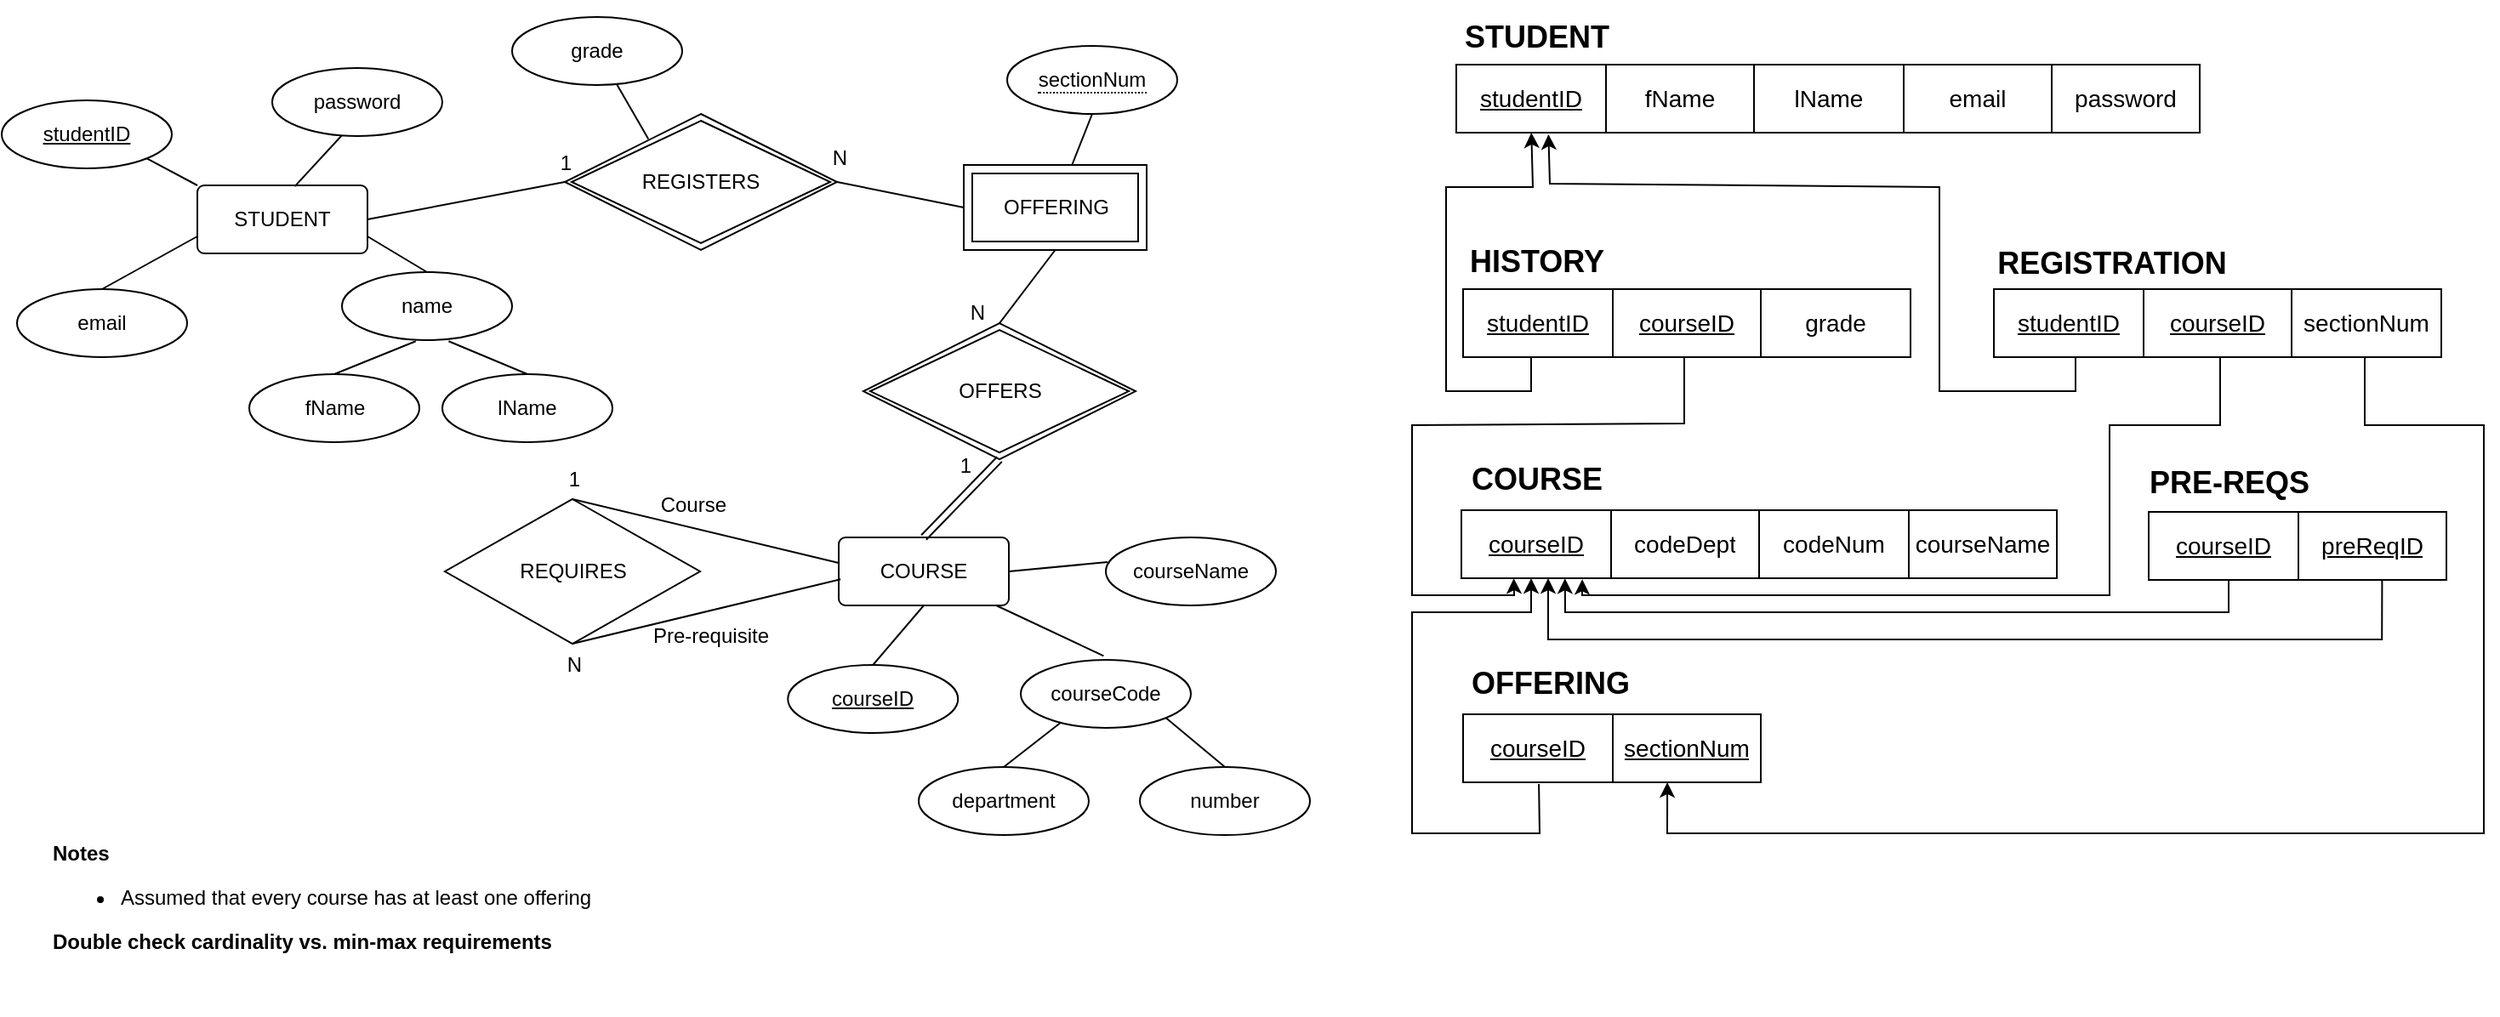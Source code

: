 <mxfile version="20.5.3" type="device"><diagram id="VqgyqqU54xISwpjxFuL8" name="Page-1"><mxGraphModel dx="2188" dy="1180" grid="1" gridSize="10" guides="1" tooltips="1" connect="1" arrows="1" fold="1" page="1" pageScale="1" pageWidth="1654" pageHeight="1169" math="0" shadow="0"><root><mxCell id="0"/><mxCell id="1" parent="0"/><mxCell id="hHO8GgRLqMGiPSyvXYs8-35" value="&lt;div&gt;&lt;b&gt;Notes&lt;/b&gt;&lt;/div&gt;&lt;ul&gt;&lt;li&gt;Assumed that every course has at least one offering&lt;/li&gt;&lt;/ul&gt;&lt;div&gt;&lt;b&gt;Double&amp;nbsp;check cardinality vs. min-max requirements&lt;/b&gt;&lt;/div&gt;&lt;div&gt;&lt;br&gt;&lt;/div&gt;&lt;div&gt;&lt;br&gt;&lt;/div&gt;" style="text;strokeColor=none;fillColor=none;html=1;whiteSpace=wrap;verticalAlign=middle;overflow=hidden;" parent="1" vertex="1"><mxGeometry x="109" y="577" width="540" height="110" as="geometry"/></mxCell><mxCell id="32PP_eOArhLJbw_r9V2V-1" value="STUDENT" style="rounded=1;arcSize=10;whiteSpace=wrap;html=1;align=center;" parent="1" vertex="1"><mxGeometry x="196" y="199" width="100" height="40" as="geometry"/></mxCell><mxCell id="32PP_eOArhLJbw_r9V2V-2" value="" style="endArrow=none;html=1;rounded=0;entryX=1;entryY=0.75;entryDx=0;entryDy=0;exitX=0.5;exitY=0;exitDx=0;exitDy=0;" parent="1" source="32PP_eOArhLJbw_r9V2V-3" target="32PP_eOArhLJbw_r9V2V-1" edge="1"><mxGeometry relative="1" as="geometry"><mxPoint x="324" y="253" as="sourcePoint"/><mxPoint x="400" y="129" as="targetPoint"/></mxGeometry></mxCell><mxCell id="32PP_eOArhLJbw_r9V2V-3" value="name" style="ellipse;whiteSpace=wrap;html=1;align=center;" parent="1" vertex="1"><mxGeometry x="281" y="250" width="100" height="40" as="geometry"/></mxCell><mxCell id="32PP_eOArhLJbw_r9V2V-5" value="" style="endArrow=none;html=1;rounded=0;entryX=0.573;entryY=0.014;entryDx=0;entryDy=0;exitX=0.416;exitY=0.972;exitDx=0;exitDy=0;exitPerimeter=0;entryPerimeter=0;" parent="1" source="32PP_eOArhLJbw_r9V2V-6" target="32PP_eOArhLJbw_r9V2V-1" edge="1"><mxGeometry relative="1" as="geometry"><mxPoint x="284" y="169" as="sourcePoint"/><mxPoint x="273" y="119" as="targetPoint"/></mxGeometry></mxCell><mxCell id="32PP_eOArhLJbw_r9V2V-6" value="password" style="ellipse;whiteSpace=wrap;html=1;align=center;" parent="1" vertex="1"><mxGeometry x="240" y="130" width="100" height="40" as="geometry"/></mxCell><mxCell id="32PP_eOArhLJbw_r9V2V-7" value="" style="endArrow=none;html=1;rounded=0;entryX=0;entryY=0;entryDx=0;entryDy=0;exitX=1;exitY=1;exitDx=0;exitDy=0;" parent="1" source="32PP_eOArhLJbw_r9V2V-8" target="32PP_eOArhLJbw_r9V2V-1" edge="1"><mxGeometry relative="1" as="geometry"><mxPoint x="315.5" y="54" as="sourcePoint"/><mxPoint x="41" y="139" as="targetPoint"/></mxGeometry></mxCell><mxCell id="32PP_eOArhLJbw_r9V2V-8" value="&lt;u&gt;studentID&lt;/u&gt;" style="ellipse;whiteSpace=wrap;html=1;align=center;" parent="1" vertex="1"><mxGeometry x="81" y="149" width="100" height="40" as="geometry"/></mxCell><mxCell id="32PP_eOArhLJbw_r9V2V-9" value="" style="endArrow=none;html=1;rounded=0;entryX=0;entryY=0.75;entryDx=0;entryDy=0;exitX=0.5;exitY=0;exitDx=0;exitDy=0;" parent="1" source="32PP_eOArhLJbw_r9V2V-10" target="32PP_eOArhLJbw_r9V2V-1" edge="1"><mxGeometry relative="1" as="geometry"><mxPoint x="315.5" y="184" as="sourcePoint"/><mxPoint x="41" y="269" as="targetPoint"/></mxGeometry></mxCell><mxCell id="32PP_eOArhLJbw_r9V2V-10" value="email" style="ellipse;whiteSpace=wrap;html=1;align=center;" parent="1" vertex="1"><mxGeometry x="90" y="260" width="100" height="40" as="geometry"/></mxCell><mxCell id="32PP_eOArhLJbw_r9V2V-13" value="" style="endArrow=none;html=1;rounded=0;exitX=0;exitY=0.5;exitDx=0;exitDy=0;entryX=1;entryY=0.5;entryDx=0;entryDy=0;" parent="1" source="32PP_eOArhLJbw_r9V2V-53" target="32PP_eOArhLJbw_r9V2V-1" edge="1"><mxGeometry relative="1" as="geometry"><mxPoint x="422" y="197" as="sourcePoint"/><mxPoint x="302" y="227" as="targetPoint"/></mxGeometry></mxCell><mxCell id="32PP_eOArhLJbw_r9V2V-14" value="" style="endArrow=none;html=1;rounded=0;entryX=1;entryY=0.5;entryDx=0;entryDy=0;exitX=0;exitY=0.5;exitDx=0;exitDy=0;" parent="1" source="32PP_eOArhLJbw_r9V2V-18" target="32PP_eOArhLJbw_r9V2V-53" edge="1"><mxGeometry relative="1" as="geometry"><mxPoint x="662" y="217" as="sourcePoint"/><mxPoint x="575.12" y="197" as="targetPoint"/></mxGeometry></mxCell><mxCell id="32PP_eOArhLJbw_r9V2V-15" value="" style="endArrow=none;html=1;rounded=0;exitX=0.613;exitY=0.979;exitDx=0;exitDy=0;entryX=0.307;entryY=0.185;entryDx=0;entryDy=0;exitPerimeter=0;entryPerimeter=0;" parent="1" source="32PP_eOArhLJbw_r9V2V-16" target="32PP_eOArhLJbw_r9V2V-53" edge="1"><mxGeometry relative="1" as="geometry"><mxPoint x="801" y="22" as="sourcePoint"/><mxPoint x="460.28" y="177" as="targetPoint"/></mxGeometry></mxCell><mxCell id="32PP_eOArhLJbw_r9V2V-16" value="grade" style="ellipse;whiteSpace=wrap;html=1;align=center;" parent="1" vertex="1"><mxGeometry x="381" y="100" width="100" height="40" as="geometry"/></mxCell><mxCell id="32PP_eOArhLJbw_r9V2V-18" value="OFFERING" style="shape=ext;margin=3;double=1;whiteSpace=wrap;html=1;align=center;" parent="1" vertex="1"><mxGeometry x="646.5" y="187" width="107.5" height="50" as="geometry"/></mxCell><mxCell id="32PP_eOArhLJbw_r9V2V-20" value="N" style="resizable=0;html=1;align=right;verticalAlign=bottom;" parent="1" connectable="0" vertex="1"><mxGeometry x="578.121" y="191.998" as="geometry"/></mxCell><mxCell id="32PP_eOArhLJbw_r9V2V-24" value="1" style="resizable=0;html=1;align=right;verticalAlign=bottom;" parent="1" connectable="0" vertex="1"><mxGeometry x="417.621" y="186.998" as="geometry"><mxPoint x="-1" y="8" as="offset"/></mxGeometry></mxCell><mxCell id="32PP_eOArhLJbw_r9V2V-25" value="COURSE" style="rounded=1;arcSize=10;whiteSpace=wrap;html=1;align=center;" parent="1" vertex="1"><mxGeometry x="573" y="406" width="100" height="40" as="geometry"/></mxCell><mxCell id="32PP_eOArhLJbw_r9V2V-27" value="OFFERS" style="shape=rhombus;double=1;perimeter=rhombusPerimeter;whiteSpace=wrap;html=1;align=center;" parent="1" vertex="1"><mxGeometry x="587.5" y="280.03" width="160" height="80" as="geometry"/></mxCell><mxCell id="32PP_eOArhLJbw_r9V2V-28" value="1" style="resizable=0;html=1;align=right;verticalAlign=bottom;" parent="1" connectable="0" vertex="1"><mxGeometry x="651.503" y="372.998" as="geometry"/></mxCell><mxCell id="32PP_eOArhLJbw_r9V2V-29" value="N" style="resizable=0;html=1;align=right;verticalAlign=bottom;" parent="1" connectable="0" vertex="1"><mxGeometry x="658.871" y="277.996" as="geometry"><mxPoint x="1" y="5" as="offset"/></mxGeometry></mxCell><mxCell id="32PP_eOArhLJbw_r9V2V-31" value="" style="endArrow=none;html=1;rounded=0;entryX=0.5;entryY=0;entryDx=0;entryDy=0;exitX=0.5;exitY=1;exitDx=0;exitDy=0;" parent="1" source="32PP_eOArhLJbw_r9V2V-18" target="32PP_eOArhLJbw_r9V2V-27" edge="1"><mxGeometry relative="1" as="geometry"><mxPoint x="700.75" y="222" as="sourcePoint"/><mxPoint x="593.5" y="222" as="targetPoint"/></mxGeometry></mxCell><mxCell id="32PP_eOArhLJbw_r9V2V-33" value="" style="endArrow=none;html=1;rounded=0;exitX=0.5;exitY=0;exitDx=0;exitDy=0;entryX=0.5;entryY=1;entryDx=0;entryDy=0;" parent="1" source="32PP_eOArhLJbw_r9V2V-34" target="32PP_eOArhLJbw_r9V2V-25" edge="1"><mxGeometry relative="1" as="geometry"><mxPoint x="941.25" y="410" as="sourcePoint"/><mxPoint x="614.25" y="560" as="targetPoint"/></mxGeometry></mxCell><mxCell id="32PP_eOArhLJbw_r9V2V-34" value="courseID" style="ellipse;whiteSpace=wrap;html=1;align=center;fontStyle=4" parent="1" vertex="1"><mxGeometry x="543.12" y="481" width="100" height="40" as="geometry"/></mxCell><mxCell id="32PP_eOArhLJbw_r9V2V-35" value="" style="endArrow=none;html=1;rounded=0;exitX=0.5;exitY=1;exitDx=0;exitDy=0;" parent="1" source="32PP_eOArhLJbw_r9V2V-37" target="32PP_eOArhLJbw_r9V2V-18" edge="1"><mxGeometry relative="1" as="geometry"><mxPoint x="738.3" y="146.16" as="sourcePoint"/><mxPoint x="856.375" y="187" as="targetPoint"/></mxGeometry></mxCell><mxCell id="32PP_eOArhLJbw_r9V2V-37" value="&lt;span style=&quot;border-bottom: 1px dotted&quot;&gt;sectionNum&lt;/span&gt;" style="ellipse;whiteSpace=wrap;html=1;align=center;" parent="1" vertex="1"><mxGeometry x="672" y="117" width="100" height="40" as="geometry"/></mxCell><mxCell id="32PP_eOArhLJbw_r9V2V-41" value="" style="endArrow=none;html=1;rounded=0;exitX=0.01;exitY=0.363;exitDx=0;exitDy=0;entryX=1;entryY=0.5;entryDx=0;entryDy=0;exitPerimeter=0;" parent="1" source="32PP_eOArhLJbw_r9V2V-43" target="32PP_eOArhLJbw_r9V2V-25" edge="1"><mxGeometry relative="1" as="geometry"><mxPoint x="483.233" y="440.809" as="sourcePoint"/><mxPoint x="666" y="426.0" as="targetPoint"/></mxGeometry></mxCell><mxCell id="32PP_eOArhLJbw_r9V2V-43" value="courseName" style="ellipse;whiteSpace=wrap;html=1;align=center;" parent="1" vertex="1"><mxGeometry x="730" y="406" width="100" height="40" as="geometry"/></mxCell><mxCell id="32PP_eOArhLJbw_r9V2V-47" value="REQUIRES" style="shape=rhombus;perimeter=rhombusPerimeter;whiteSpace=wrap;html=1;align=center;" parent="1" vertex="1"><mxGeometry x="341.5" y="383.5" width="150" height="85" as="geometry"/></mxCell><mxCell id="32PP_eOArhLJbw_r9V2V-48" value="" style="endArrow=none;html=1;rounded=0;exitX=0;exitY=0.375;exitDx=0;exitDy=0;exitPerimeter=0;entryX=0.5;entryY=0;entryDx=0;entryDy=0;" parent="1" source="32PP_eOArhLJbw_r9V2V-25" target="32PP_eOArhLJbw_r9V2V-47" edge="1"><mxGeometry relative="1" as="geometry"><mxPoint x="523" y="330" as="sourcePoint"/><mxPoint x="407" y="381" as="targetPoint"/></mxGeometry></mxCell><mxCell id="32PP_eOArhLJbw_r9V2V-49" value="" style="endArrow=none;html=1;rounded=0;exitX=0.011;exitY=0.616;exitDx=0;exitDy=0;entryX=0.5;entryY=1;entryDx=0;entryDy=0;exitPerimeter=0;" parent="1" source="32PP_eOArhLJbw_r9V2V-25" target="32PP_eOArhLJbw_r9V2V-47" edge="1"><mxGeometry relative="1" as="geometry"><mxPoint x="587" y="431" as="sourcePoint"/><mxPoint x="414.5" y="393.5" as="targetPoint"/></mxGeometry></mxCell><mxCell id="32PP_eOArhLJbw_r9V2V-51" value="1" style="resizable=0;html=1;align=right;verticalAlign=bottom;" parent="1" connectable="0" vertex="1"><mxGeometry x="421.003" y="380.498" as="geometry"/></mxCell><mxCell id="32PP_eOArhLJbw_r9V2V-52" value="N" style="resizable=0;html=1;align=right;verticalAlign=bottom;direction=south;" parent="1" connectable="0" vertex="1"><mxGeometry x="422.003" y="489.998" as="geometry"/></mxCell><mxCell id="32PP_eOArhLJbw_r9V2V-53" value="REGISTERS" style="shape=rhombus;double=1;perimeter=rhombusPerimeter;whiteSpace=wrap;html=1;align=center;" parent="1" vertex="1"><mxGeometry x="412" y="157" width="160" height="80" as="geometry"/></mxCell><mxCell id="32PP_eOArhLJbw_r9V2V-54" value="" style="shape=link;html=1;rounded=0;entryX=0.5;entryY=0;entryDx=0;entryDy=0;exitX=0.5;exitY=1;exitDx=0;exitDy=0;" parent="1" source="32PP_eOArhLJbw_r9V2V-27" target="32PP_eOArhLJbw_r9V2V-25" edge="1"><mxGeometry relative="1" as="geometry"><mxPoint x="682.5" y="364.03" as="sourcePoint"/><mxPoint x="666" y="154" as="targetPoint"/></mxGeometry></mxCell><mxCell id="32PP_eOArhLJbw_r9V2V-57" value="Course" style="resizable=0;html=1;align=right;verticalAlign=bottom;" parent="1" connectable="0" vertex="1"><mxGeometry x="507.001" y="395.998" as="geometry"/></mxCell><mxCell id="32PP_eOArhLJbw_r9V2V-58" value="Pre-requisite" style="resizable=0;html=1;align=right;verticalAlign=bottom;" parent="1" connectable="0" vertex="1"><mxGeometry x="532.501" y="472.998" as="geometry"/></mxCell><mxCell id="32PP_eOArhLJbw_r9V2V-59" value="department" style="ellipse;whiteSpace=wrap;html=1;align=center;" parent="1" vertex="1"><mxGeometry x="620" y="541" width="100" height="40" as="geometry"/></mxCell><mxCell id="32PP_eOArhLJbw_r9V2V-60" value="" style="endArrow=none;html=1;rounded=0;entryX=0.5;entryY=0;entryDx=0;entryDy=0;exitX=0.235;exitY=0.921;exitDx=0;exitDy=0;exitPerimeter=0;" parent="1" source="32PP_eOArhLJbw_r9V2V-112" target="32PP_eOArhLJbw_r9V2V-59" edge="1"><mxGeometry relative="1" as="geometry"><mxPoint x="760" y="451" as="sourcePoint"/><mxPoint x="676" y="436.0" as="targetPoint"/></mxGeometry></mxCell><mxCell id="32PP_eOArhLJbw_r9V2V-61" value="number" style="ellipse;whiteSpace=wrap;html=1;align=center;" parent="1" vertex="1"><mxGeometry x="750" y="541.03" width="100" height="40" as="geometry"/></mxCell><mxCell id="32PP_eOArhLJbw_r9V2V-62" value="" style="endArrow=none;html=1;rounded=0;entryX=0.5;entryY=0;entryDx=0;entryDy=0;exitX=1;exitY=1;exitDx=0;exitDy=0;" parent="1" source="32PP_eOArhLJbw_r9V2V-112" target="32PP_eOArhLJbw_r9V2V-61" edge="1"><mxGeometry relative="1" as="geometry"><mxPoint x="780" y="451" as="sourcePoint"/><mxPoint x="717.0" y="491.0" as="targetPoint"/></mxGeometry></mxCell><mxCell id="32PP_eOArhLJbw_r9V2V-63" value="" style="shape=table;startSize=0;container=1;collapsible=0;childLayout=tableLayout;fontSize=14;" parent="1" vertex="1"><mxGeometry x="936" y="128.03" width="437" height="40" as="geometry"/></mxCell><mxCell id="32PP_eOArhLJbw_r9V2V-64" value="" style="shape=tableRow;horizontal=0;startSize=0;swimlaneHead=0;swimlaneBody=0;top=0;left=0;bottom=0;right=0;collapsible=0;dropTarget=0;fillColor=none;points=[[0,0.5],[1,0.5]];portConstraint=eastwest;fontSize=14;" parent="32PP_eOArhLJbw_r9V2V-63" vertex="1"><mxGeometry width="437" height="40" as="geometry"/></mxCell><mxCell id="32PP_eOArhLJbw_r9V2V-65" value="&lt;u&gt;studentID&lt;/u&gt;" style="shape=partialRectangle;html=1;whiteSpace=wrap;connectable=0;overflow=hidden;fillColor=none;top=0;left=0;bottom=0;right=0;pointerEvents=1;fontSize=14;" parent="32PP_eOArhLJbw_r9V2V-64" vertex="1"><mxGeometry width="88" height="40" as="geometry"><mxRectangle width="88" height="40" as="alternateBounds"/></mxGeometry></mxCell><mxCell id="32PP_eOArhLJbw_r9V2V-66" value="fName" style="shape=partialRectangle;html=1;whiteSpace=wrap;connectable=0;overflow=hidden;fillColor=none;top=0;left=0;bottom=0;right=0;pointerEvents=1;fontSize=14;" parent="32PP_eOArhLJbw_r9V2V-64" vertex="1"><mxGeometry x="88" width="87" height="40" as="geometry"><mxRectangle width="87" height="40" as="alternateBounds"/></mxGeometry></mxCell><mxCell id="32PP_eOArhLJbw_r9V2V-67" value="lName" style="shape=partialRectangle;html=1;whiteSpace=wrap;connectable=0;overflow=hidden;fillColor=none;top=0;left=0;bottom=0;right=0;pointerEvents=1;fontSize=14;" parent="32PP_eOArhLJbw_r9V2V-64" vertex="1"><mxGeometry x="175" width="88" height="40" as="geometry"><mxRectangle width="88" height="40" as="alternateBounds"/></mxGeometry></mxCell><mxCell id="32PP_eOArhLJbw_r9V2V-68" value="email" style="shape=partialRectangle;html=1;whiteSpace=wrap;connectable=0;overflow=hidden;fillColor=none;top=0;left=0;bottom=0;right=0;pointerEvents=1;fontSize=14;" parent="32PP_eOArhLJbw_r9V2V-64" vertex="1"><mxGeometry x="263" width="87" height="40" as="geometry"><mxRectangle width="87" height="40" as="alternateBounds"/></mxGeometry></mxCell><mxCell id="32PP_eOArhLJbw_r9V2V-111" value="password" style="shape=partialRectangle;html=1;whiteSpace=wrap;connectable=0;overflow=hidden;fillColor=none;top=0;left=0;bottom=0;right=0;pointerEvents=1;fontSize=14;" parent="32PP_eOArhLJbw_r9V2V-64" vertex="1"><mxGeometry x="350" width="87" height="40" as="geometry"><mxRectangle width="87" height="40" as="alternateBounds"/></mxGeometry></mxCell><mxCell id="32PP_eOArhLJbw_r9V2V-69" value="&lt;font style=&quot;font-size: 18px;&quot;&gt;STUDENT&lt;/font&gt;" style="text;strokeColor=none;fillColor=none;html=1;fontSize=24;fontStyle=1;verticalAlign=middle;align=center;" parent="1" vertex="1"><mxGeometry x="933" y="90" width="100" height="40" as="geometry"/></mxCell><mxCell id="32PP_eOArhLJbw_r9V2V-70" value="fName" style="ellipse;whiteSpace=wrap;html=1;align=center;" parent="1" vertex="1"><mxGeometry x="226.5" y="310" width="100" height="40" as="geometry"/></mxCell><mxCell id="32PP_eOArhLJbw_r9V2V-71" value="" style="endArrow=none;html=1;rounded=0;entryX=0.5;entryY=0;entryDx=0;entryDy=0;exitX=0.434;exitY=1.016;exitDx=0;exitDy=0;exitPerimeter=0;" parent="1" source="32PP_eOArhLJbw_r9V2V-3" target="32PP_eOArhLJbw_r9V2V-70" edge="1"><mxGeometry relative="1" as="geometry"><mxPoint x="320" y="300" as="sourcePoint"/><mxPoint x="430" y="234.5" as="targetPoint"/></mxGeometry></mxCell><mxCell id="32PP_eOArhLJbw_r9V2V-72" value="lName" style="ellipse;whiteSpace=wrap;html=1;align=center;" parent="1" vertex="1"><mxGeometry x="340" y="310" width="100" height="40" as="geometry"/></mxCell><mxCell id="32PP_eOArhLJbw_r9V2V-73" value="" style="endArrow=none;html=1;rounded=0;entryX=0.5;entryY=0;entryDx=0;entryDy=0;exitX=0.627;exitY=1.016;exitDx=0;exitDy=0;exitPerimeter=0;" parent="1" source="32PP_eOArhLJbw_r9V2V-3" target="32PP_eOArhLJbw_r9V2V-72" edge="1"><mxGeometry relative="1" as="geometry"><mxPoint x="347.12" y="319.5" as="sourcePoint"/><mxPoint x="471.0" y="289.5" as="targetPoint"/></mxGeometry></mxCell><mxCell id="32PP_eOArhLJbw_r9V2V-74" value="" style="shape=table;startSize=0;container=1;collapsible=0;childLayout=tableLayout;fontSize=14;" parent="1" vertex="1"><mxGeometry x="1252" y="259.97" width="263" height="39.99" as="geometry"/></mxCell><mxCell id="32PP_eOArhLJbw_r9V2V-75" value="" style="shape=tableRow;horizontal=0;startSize=0;swimlaneHead=0;swimlaneBody=0;top=0;left=0;bottom=0;right=0;collapsible=0;dropTarget=0;fillColor=none;points=[[0,0.5],[1,0.5]];portConstraint=eastwest;fontSize=14;movable=0;resizable=0;rotatable=0;deletable=0;editable=0;connectable=0;" parent="32PP_eOArhLJbw_r9V2V-74" vertex="1"><mxGeometry width="263" height="40" as="geometry"/></mxCell><mxCell id="32PP_eOArhLJbw_r9V2V-76" value="&lt;u&gt;studentID&lt;/u&gt;" style="shape=partialRectangle;html=1;whiteSpace=wrap;connectable=0;overflow=hidden;fillColor=none;top=0;left=0;bottom=0;right=0;pointerEvents=1;fontSize=14;" parent="32PP_eOArhLJbw_r9V2V-75" vertex="1"><mxGeometry width="88" height="40" as="geometry"><mxRectangle width="88" height="40" as="alternateBounds"/></mxGeometry></mxCell><mxCell id="32PP_eOArhLJbw_r9V2V-77" value="&lt;u&gt;courseID&lt;/u&gt;" style="shape=partialRectangle;html=1;whiteSpace=wrap;connectable=0;overflow=hidden;fillColor=none;top=0;left=0;bottom=0;right=0;pointerEvents=1;fontSize=14;" parent="32PP_eOArhLJbw_r9V2V-75" vertex="1"><mxGeometry x="88" width="87" height="40" as="geometry"><mxRectangle width="87" height="40" as="alternateBounds"/></mxGeometry></mxCell><mxCell id="32PP_eOArhLJbw_r9V2V-78" value="sectionNum" style="shape=partialRectangle;html=1;whiteSpace=wrap;connectable=0;overflow=hidden;fillColor=none;top=0;left=0;bottom=0;right=0;pointerEvents=1;fontSize=14;" parent="32PP_eOArhLJbw_r9V2V-75" vertex="1"><mxGeometry x="175" width="88" height="40" as="geometry"><mxRectangle width="88" height="40" as="alternateBounds"/></mxGeometry></mxCell><mxCell id="32PP_eOArhLJbw_r9V2V-100" value="" style="endArrow=classic;html=1;rounded=0;fontSize=18;movable=1;resizable=1;rotatable=1;deletable=1;editable=1;connectable=1;entryX=0.174;entryY=1.002;entryDx=0;entryDy=0;entryPerimeter=0;" parent="32PP_eOArhLJbw_r9V2V-74" target="32PP_eOArhLJbw_r9V2V-93" edge="1"><mxGeometry width="50" height="50" relative="1" as="geometry"><mxPoint x="138" y="170.03" as="sourcePoint"/><mxPoint x="48.55" y="310.05" as="targetPoint"/><Array as="points"><mxPoint x="138" y="190.03"/><mxPoint x="18" y="190.03"/><mxPoint x="-252" y="190.03"/></Array></mxGeometry></mxCell><mxCell id="32PP_eOArhLJbw_r9V2V-80" value="&lt;font size=&quot;4&quot;&gt;REGISTRATION&lt;/font&gt;" style="text;strokeColor=none;fillColor=none;html=1;fontSize=24;fontStyle=1;verticalAlign=middle;align=center;" parent="1" vertex="1"><mxGeometry x="1271" y="222.97" width="100" height="40" as="geometry"/></mxCell><mxCell id="32PP_eOArhLJbw_r9V2V-81" value="" style="shape=table;startSize=0;container=1;collapsible=0;childLayout=tableLayout;fontSize=14;" parent="1" vertex="1"><mxGeometry x="940" y="510.03" width="175" height="40" as="geometry"/></mxCell><mxCell id="32PP_eOArhLJbw_r9V2V-82" value="" style="shape=tableRow;horizontal=0;startSize=0;swimlaneHead=0;swimlaneBody=0;top=0;left=0;bottom=0;right=0;collapsible=0;dropTarget=0;fillColor=none;points=[[0,0.5],[1,0.5]];portConstraint=eastwest;fontSize=14;" parent="32PP_eOArhLJbw_r9V2V-81" vertex="1"><mxGeometry width="175" height="40" as="geometry"/></mxCell><mxCell id="32PP_eOArhLJbw_r9V2V-83" value="&lt;u&gt;courseID&lt;/u&gt;" style="shape=partialRectangle;html=1;whiteSpace=wrap;connectable=0;overflow=hidden;fillColor=none;top=0;left=0;bottom=0;right=0;pointerEvents=1;fontSize=14;" parent="32PP_eOArhLJbw_r9V2V-82" vertex="1"><mxGeometry width="88" height="40" as="geometry"><mxRectangle width="88" height="40" as="alternateBounds"/></mxGeometry></mxCell><mxCell id="32PP_eOArhLJbw_r9V2V-84" value="&lt;u&gt;sectionNum&lt;/u&gt;" style="shape=partialRectangle;html=1;whiteSpace=wrap;connectable=0;overflow=hidden;fillColor=none;top=0;left=0;bottom=0;right=0;pointerEvents=1;fontSize=14;" parent="32PP_eOArhLJbw_r9V2V-82" vertex="1"><mxGeometry x="88" width="87" height="40" as="geometry"><mxRectangle width="87" height="40" as="alternateBounds"/></mxGeometry></mxCell><mxCell id="32PP_eOArhLJbw_r9V2V-87" value="&lt;font size=&quot;4&quot;&gt;OFFERING&lt;/font&gt;" style="text;strokeColor=none;fillColor=none;html=1;fontSize=24;fontStyle=1;verticalAlign=middle;align=center;" parent="1" vertex="1"><mxGeometry x="941" y="470" width="100" height="40" as="geometry"/></mxCell><mxCell id="32PP_eOArhLJbw_r9V2V-91" value="" style="endArrow=classic;html=1;rounded=0;fontSize=18;entryX=0.101;entryY=0.999;entryDx=0;entryDy=0;entryPerimeter=0;" parent="1" target="32PP_eOArhLJbw_r9V2V-64" edge="1"><mxGeometry width="50" height="50" relative="1" as="geometry"><mxPoint x="980" y="300" as="sourcePoint"/><mxPoint x="820" y="268" as="targetPoint"/><Array as="points"><mxPoint x="980" y="300"/><mxPoint x="980" y="320"/><mxPoint x="930" y="320"/><mxPoint x="930" y="200"/><mxPoint x="981" y="200"/></Array></mxGeometry></mxCell><mxCell id="32PP_eOArhLJbw_r9V2V-92" value="" style="shape=table;startSize=0;container=1;collapsible=0;childLayout=tableLayout;fontSize=14;" parent="1" vertex="1"><mxGeometry x="939" y="390.03" width="350" height="40" as="geometry"/></mxCell><mxCell id="32PP_eOArhLJbw_r9V2V-93" value="" style="shape=tableRow;horizontal=0;startSize=0;swimlaneHead=0;swimlaneBody=0;top=0;left=0;bottom=0;right=0;collapsible=0;dropTarget=0;fillColor=none;points=[[0,0.5],[1,0.5]];portConstraint=eastwest;fontSize=14;" parent="32PP_eOArhLJbw_r9V2V-92" vertex="1"><mxGeometry width="350" height="40" as="geometry"/></mxCell><mxCell id="32PP_eOArhLJbw_r9V2V-94" value="&lt;u&gt;courseID&lt;/u&gt;" style="shape=partialRectangle;html=1;whiteSpace=wrap;connectable=0;overflow=hidden;fillColor=none;top=0;left=0;bottom=0;right=0;pointerEvents=1;fontSize=14;" parent="32PP_eOArhLJbw_r9V2V-93" vertex="1"><mxGeometry width="88" height="40" as="geometry"><mxRectangle width="88" height="40" as="alternateBounds"/></mxGeometry></mxCell><mxCell id="32PP_eOArhLJbw_r9V2V-95" value="codeDept" style="shape=partialRectangle;html=1;whiteSpace=wrap;connectable=0;overflow=hidden;fillColor=none;top=0;left=0;bottom=0;right=0;pointerEvents=1;fontSize=14;" parent="32PP_eOArhLJbw_r9V2V-93" vertex="1"><mxGeometry x="88" width="87" height="40" as="geometry"><mxRectangle width="87" height="40" as="alternateBounds"/></mxGeometry></mxCell><mxCell id="32PP_eOArhLJbw_r9V2V-96" value="codeNum" style="shape=partialRectangle;html=1;whiteSpace=wrap;connectable=0;overflow=hidden;fillColor=none;top=0;left=0;bottom=0;right=0;pointerEvents=1;fontSize=14;" parent="32PP_eOArhLJbw_r9V2V-93" vertex="1"><mxGeometry x="175" width="88" height="40" as="geometry"><mxRectangle width="88" height="40" as="alternateBounds"/></mxGeometry></mxCell><mxCell id="32PP_eOArhLJbw_r9V2V-97" value="courseName" style="shape=partialRectangle;html=1;whiteSpace=wrap;connectable=0;overflow=hidden;fillColor=none;top=0;left=0;bottom=0;right=0;pointerEvents=1;fontSize=14;" parent="32PP_eOArhLJbw_r9V2V-93" vertex="1"><mxGeometry x="263" width="87" height="40" as="geometry"><mxRectangle width="87" height="40" as="alternateBounds"/></mxGeometry></mxCell><mxCell id="32PP_eOArhLJbw_r9V2V-98" value="&lt;font size=&quot;4&quot;&gt;COURSE&lt;/font&gt;" style="text;strokeColor=none;fillColor=none;html=1;fontSize=24;fontStyle=1;verticalAlign=middle;align=center;" parent="1" vertex="1"><mxGeometry x="933" y="350" width="100" height="40" as="geometry"/></mxCell><mxCell id="32PP_eOArhLJbw_r9V2V-103" value="" style="endArrow=classic;html=1;rounded=0;fontSize=18;exitX=0.113;exitY=1.002;exitDx=0;exitDy=0;exitPerimeter=0;" parent="1" edge="1"><mxGeometry width="50" height="50" relative="1" as="geometry"><mxPoint x="984.55" y="551.05" as="sourcePoint"/><mxPoint x="980" y="430" as="targetPoint"/><Array as="points"><mxPoint x="985" y="580"/><mxPoint x="910" y="580"/><mxPoint x="910" y="450"/><mxPoint x="980" y="450"/></Array></mxGeometry></mxCell><mxCell id="32PP_eOArhLJbw_r9V2V-110" value="" style="endArrow=classic;html=1;rounded=0;fontSize=18;entryX=0.686;entryY=0.999;entryDx=0;entryDy=0;entryPerimeter=0;" parent="1" target="32PP_eOArhLJbw_r9V2V-82" edge="1"><mxGeometry width="50" height="50" relative="1" as="geometry"><mxPoint x="1470" y="300" as="sourcePoint"/><mxPoint x="1064.55" y="719.06" as="targetPoint"/><Array as="points"><mxPoint x="1470" y="340"/><mxPoint x="1540" y="340"/><mxPoint x="1540" y="580"/><mxPoint x="1060" y="580"/></Array></mxGeometry></mxCell><mxCell id="32PP_eOArhLJbw_r9V2V-112" value="courseCode" style="ellipse;whiteSpace=wrap;html=1;align=center;" parent="1" vertex="1"><mxGeometry x="680" y="478" width="100" height="40" as="geometry"/></mxCell><mxCell id="32PP_eOArhLJbw_r9V2V-113" value="" style="endArrow=none;html=1;rounded=0;exitX=0.487;exitY=-0.058;exitDx=0;exitDy=0;exitPerimeter=0;" parent="1" source="32PP_eOArhLJbw_r9V2V-112" target="32PP_eOArhLJbw_r9V2V-25" edge="1"><mxGeometry relative="1" as="geometry"><mxPoint x="740" y="500" as="sourcePoint"/><mxPoint x="683" y="436" as="targetPoint"/></mxGeometry></mxCell><mxCell id="32PP_eOArhLJbw_r9V2V-114" value="" style="shape=table;startSize=0;container=1;collapsible=0;childLayout=tableLayout;fontSize=14;" parent="1" vertex="1"><mxGeometry x="940" y="260" width="263" height="40" as="geometry"/></mxCell><mxCell id="32PP_eOArhLJbw_r9V2V-115" value="" style="shape=tableRow;horizontal=0;startSize=0;swimlaneHead=0;swimlaneBody=0;top=0;left=0;bottom=0;right=0;collapsible=0;dropTarget=0;fillColor=none;points=[[0,0.5],[1,0.5]];portConstraint=eastwest;fontSize=14;" parent="32PP_eOArhLJbw_r9V2V-114" vertex="1"><mxGeometry width="263" height="40" as="geometry"/></mxCell><mxCell id="32PP_eOArhLJbw_r9V2V-116" value="&lt;u&gt;studentID&lt;/u&gt;" style="shape=partialRectangle;html=1;whiteSpace=wrap;connectable=0;overflow=hidden;fillColor=none;top=0;left=0;bottom=0;right=0;pointerEvents=1;fontSize=14;" parent="32PP_eOArhLJbw_r9V2V-115" vertex="1"><mxGeometry width="88" height="40" as="geometry"><mxRectangle width="88" height="40" as="alternateBounds"/></mxGeometry></mxCell><mxCell id="32PP_eOArhLJbw_r9V2V-117" value="&lt;u&gt;courseID&lt;/u&gt;" style="shape=partialRectangle;html=1;whiteSpace=wrap;connectable=0;overflow=hidden;fillColor=none;top=0;left=0;bottom=0;right=0;pointerEvents=1;fontSize=14;" parent="32PP_eOArhLJbw_r9V2V-115" vertex="1"><mxGeometry x="88" width="87" height="40" as="geometry"><mxRectangle width="87" height="40" as="alternateBounds"/></mxGeometry></mxCell><mxCell id="32PP_eOArhLJbw_r9V2V-118" value="grade" style="shape=partialRectangle;html=1;whiteSpace=wrap;connectable=0;overflow=hidden;fillColor=none;top=0;left=0;bottom=0;right=0;pointerEvents=1;fontSize=14;" parent="32PP_eOArhLJbw_r9V2V-115" vertex="1"><mxGeometry x="175" width="88" height="40" as="geometry"><mxRectangle width="88" height="40" as="alternateBounds"/></mxGeometry></mxCell><mxCell id="32PP_eOArhLJbw_r9V2V-120" value="&lt;font size=&quot;4&quot;&gt;HISTORY&lt;/font&gt;" style="text;strokeColor=none;fillColor=none;html=1;fontSize=24;fontStyle=1;verticalAlign=middle;align=center;" parent="1" vertex="1"><mxGeometry x="933" y="221.97" width="100" height="40" as="geometry"/></mxCell><mxCell id="32PP_eOArhLJbw_r9V2V-121" value="" style="shape=table;startSize=0;container=1;collapsible=0;childLayout=tableLayout;fontSize=14;" parent="1" vertex="1"><mxGeometry x="1343" y="391.03" width="175" height="40" as="geometry"/></mxCell><mxCell id="32PP_eOArhLJbw_r9V2V-122" value="" style="shape=tableRow;horizontal=0;startSize=0;swimlaneHead=0;swimlaneBody=0;top=0;left=0;bottom=0;right=0;collapsible=0;dropTarget=0;fillColor=none;points=[[0,0.5],[1,0.5]];portConstraint=eastwest;fontSize=14;" parent="32PP_eOArhLJbw_r9V2V-121" vertex="1"><mxGeometry width="175" height="40" as="geometry"/></mxCell><mxCell id="32PP_eOArhLJbw_r9V2V-123" value="&lt;u&gt;courseID&lt;/u&gt;" style="shape=partialRectangle;html=1;whiteSpace=wrap;connectable=0;overflow=hidden;fillColor=none;top=0;left=0;bottom=0;right=0;pointerEvents=1;fontSize=14;" parent="32PP_eOArhLJbw_r9V2V-122" vertex="1"><mxGeometry width="88" height="40" as="geometry"><mxRectangle width="88" height="40" as="alternateBounds"/></mxGeometry></mxCell><mxCell id="32PP_eOArhLJbw_r9V2V-124" value="&lt;u&gt;preReqID&lt;/u&gt;" style="shape=partialRectangle;html=1;whiteSpace=wrap;connectable=0;overflow=hidden;fillColor=none;top=0;left=0;bottom=0;right=0;pointerEvents=1;fontSize=14;" parent="32PP_eOArhLJbw_r9V2V-122" vertex="1"><mxGeometry x="88" width="87" height="40" as="geometry"><mxRectangle width="87" height="40" as="alternateBounds"/></mxGeometry></mxCell><mxCell id="32PP_eOArhLJbw_r9V2V-126" value="&lt;font size=&quot;4&quot;&gt;PRE-&lt;span style=&quot;white-space: pre;&quot;&gt;REQS&lt;/span&gt;&lt;/font&gt;" style="text;strokeColor=none;fillColor=none;html=1;fontSize=24;fontStyle=1;verticalAlign=middle;align=center;" parent="1" vertex="1"><mxGeometry x="1340" y="352" width="100" height="40" as="geometry"/></mxCell><mxCell id="32PP_eOArhLJbw_r9V2V-127" value="" style="endArrow=classic;html=1;rounded=0;fontSize=18;entryX=0.124;entryY=1.024;entryDx=0;entryDy=0;entryPerimeter=0;" parent="1" target="32PP_eOArhLJbw_r9V2V-64" edge="1"><mxGeometry width="50" height="50" relative="1" as="geometry"><mxPoint x="1300" y="300" as="sourcePoint"/><mxPoint x="990.137" y="177.99" as="targetPoint"/><Array as="points"><mxPoint x="1300" y="300"/><mxPoint x="1300" y="320"/><mxPoint x="1220" y="320"/><mxPoint x="1220" y="310"/><mxPoint x="1220" y="200"/><mxPoint x="991" y="198"/></Array></mxGeometry></mxCell><mxCell id="32PP_eOArhLJbw_r9V2V-128" value="" style="endArrow=classic;html=1;rounded=0;fontSize=18;movable=1;resizable=1;rotatable=1;deletable=1;editable=1;connectable=1;exitX=0.784;exitY=0.993;exitDx=0;exitDy=0;exitPerimeter=0;" parent="1" source="32PP_eOArhLJbw_r9V2V-122" edge="1"><mxGeometry width="50" height="50" relative="1" as="geometry"><mxPoint x="1480.1" y="446" as="sourcePoint"/><mxPoint x="990" y="430" as="targetPoint"/><Array as="points"><mxPoint x="1480.1" y="466"/><mxPoint x="990" y="466"/></Array></mxGeometry></mxCell><mxCell id="32PP_eOArhLJbw_r9V2V-129" value="" style="endArrow=classic;html=1;rounded=0;fontSize=18;entryX=0.088;entryY=1.001;entryDx=0;entryDy=0;entryPerimeter=0;" parent="1" edge="1" target="32PP_eOArhLJbw_r9V2V-93"><mxGeometry width="50" height="50" relative="1" as="geometry"><mxPoint x="1070" y="300" as="sourcePoint"/><mxPoint x="900.137" y="187.0" as="targetPoint"/><Array as="points"><mxPoint x="1070" y="300"/><mxPoint x="1070" y="339"/><mxPoint x="910" y="340"/><mxPoint x="910" y="440"/><mxPoint x="970" y="440"/></Array></mxGeometry></mxCell><mxCell id="MQwZbloVMb_fH8cOTCtg-1" value="" style="endArrow=classic;html=1;rounded=0;fontSize=18;entryX=0.203;entryY=1.015;entryDx=0;entryDy=0;entryPerimeter=0;" edge="1" parent="1" target="32PP_eOArhLJbw_r9V2V-93"><mxGeometry width="50" height="50" relative="1" as="geometry"><mxPoint x="1385" y="300" as="sourcePoint"/><mxPoint x="1284.8" y="430.07" as="targetPoint"/><Array as="points"><mxPoint x="1385" y="300"/><mxPoint x="1385" y="340"/><mxPoint x="1320" y="340"/><mxPoint x="1320" y="440"/><mxPoint x="1010" y="440"/></Array></mxGeometry></mxCell></root></mxGraphModel></diagram></mxfile>